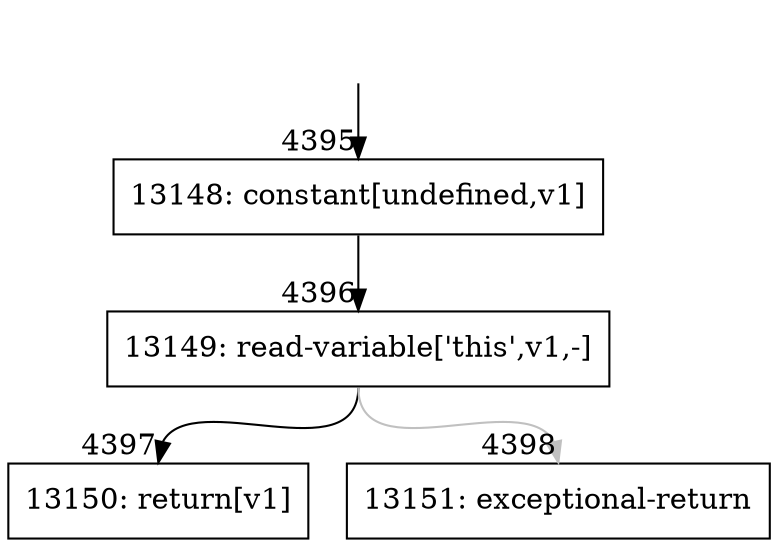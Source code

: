 digraph {
rankdir="TD"
BB_entry319[shape=none,label=""];
BB_entry319 -> BB4395 [tailport=s, headport=n, headlabel="    4395"]
BB4395 [shape=record label="{13148: constant[undefined,v1]}" ] 
BB4395 -> BB4396 [tailport=s, headport=n, headlabel="      4396"]
BB4396 [shape=record label="{13149: read-variable['this',v1,-]}" ] 
BB4396 -> BB4397 [tailport=s, headport=n, headlabel="      4397"]
BB4396 -> BB4398 [tailport=s, headport=n, color=gray, headlabel="      4398"]
BB4397 [shape=record label="{13150: return[v1]}" ] 
BB4398 [shape=record label="{13151: exceptional-return}" ] 
//#$~ 6080
}
